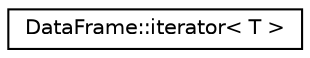 digraph "Graphical Class Hierarchy"
{
  edge [fontname="Helvetica",fontsize="10",labelfontname="Helvetica",labelfontsize="10"];
  node [fontname="Helvetica",fontsize="10",shape=record];
  rankdir="LR";
  Node0 [label="DataFrame::iterator\< T \>",height=0.2,width=0.4,color="black", fillcolor="white", style="filled",URL="$classDataFrame_1_1iterator.html"];
}

